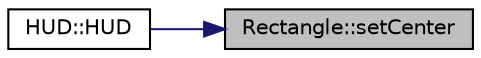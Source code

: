 digraph "Rectangle::setCenter"
{
 // LATEX_PDF_SIZE
  bgcolor="transparent";
  edge [fontname="Helvetica",fontsize="10",labelfontname="Helvetica",labelfontsize="10"];
  node [fontname="Helvetica",fontsize="10",shape=record];
  rankdir="RL";
  Node1 [label="Rectangle::setCenter",height=0.2,width=0.4,color="black", fillcolor="grey75", style="filled", fontcolor="black",tooltip=" "];
  Node1 -> Node2 [dir="back",color="midnightblue",fontsize="10",style="solid",fontname="Helvetica"];
  Node2 [label="HUD::HUD",height=0.2,width=0.4,color="black",URL="$d0/df0/classHUD.html#ad71e31d39ce667f7a7b0d4e6f473150e",tooltip=" "];
}

